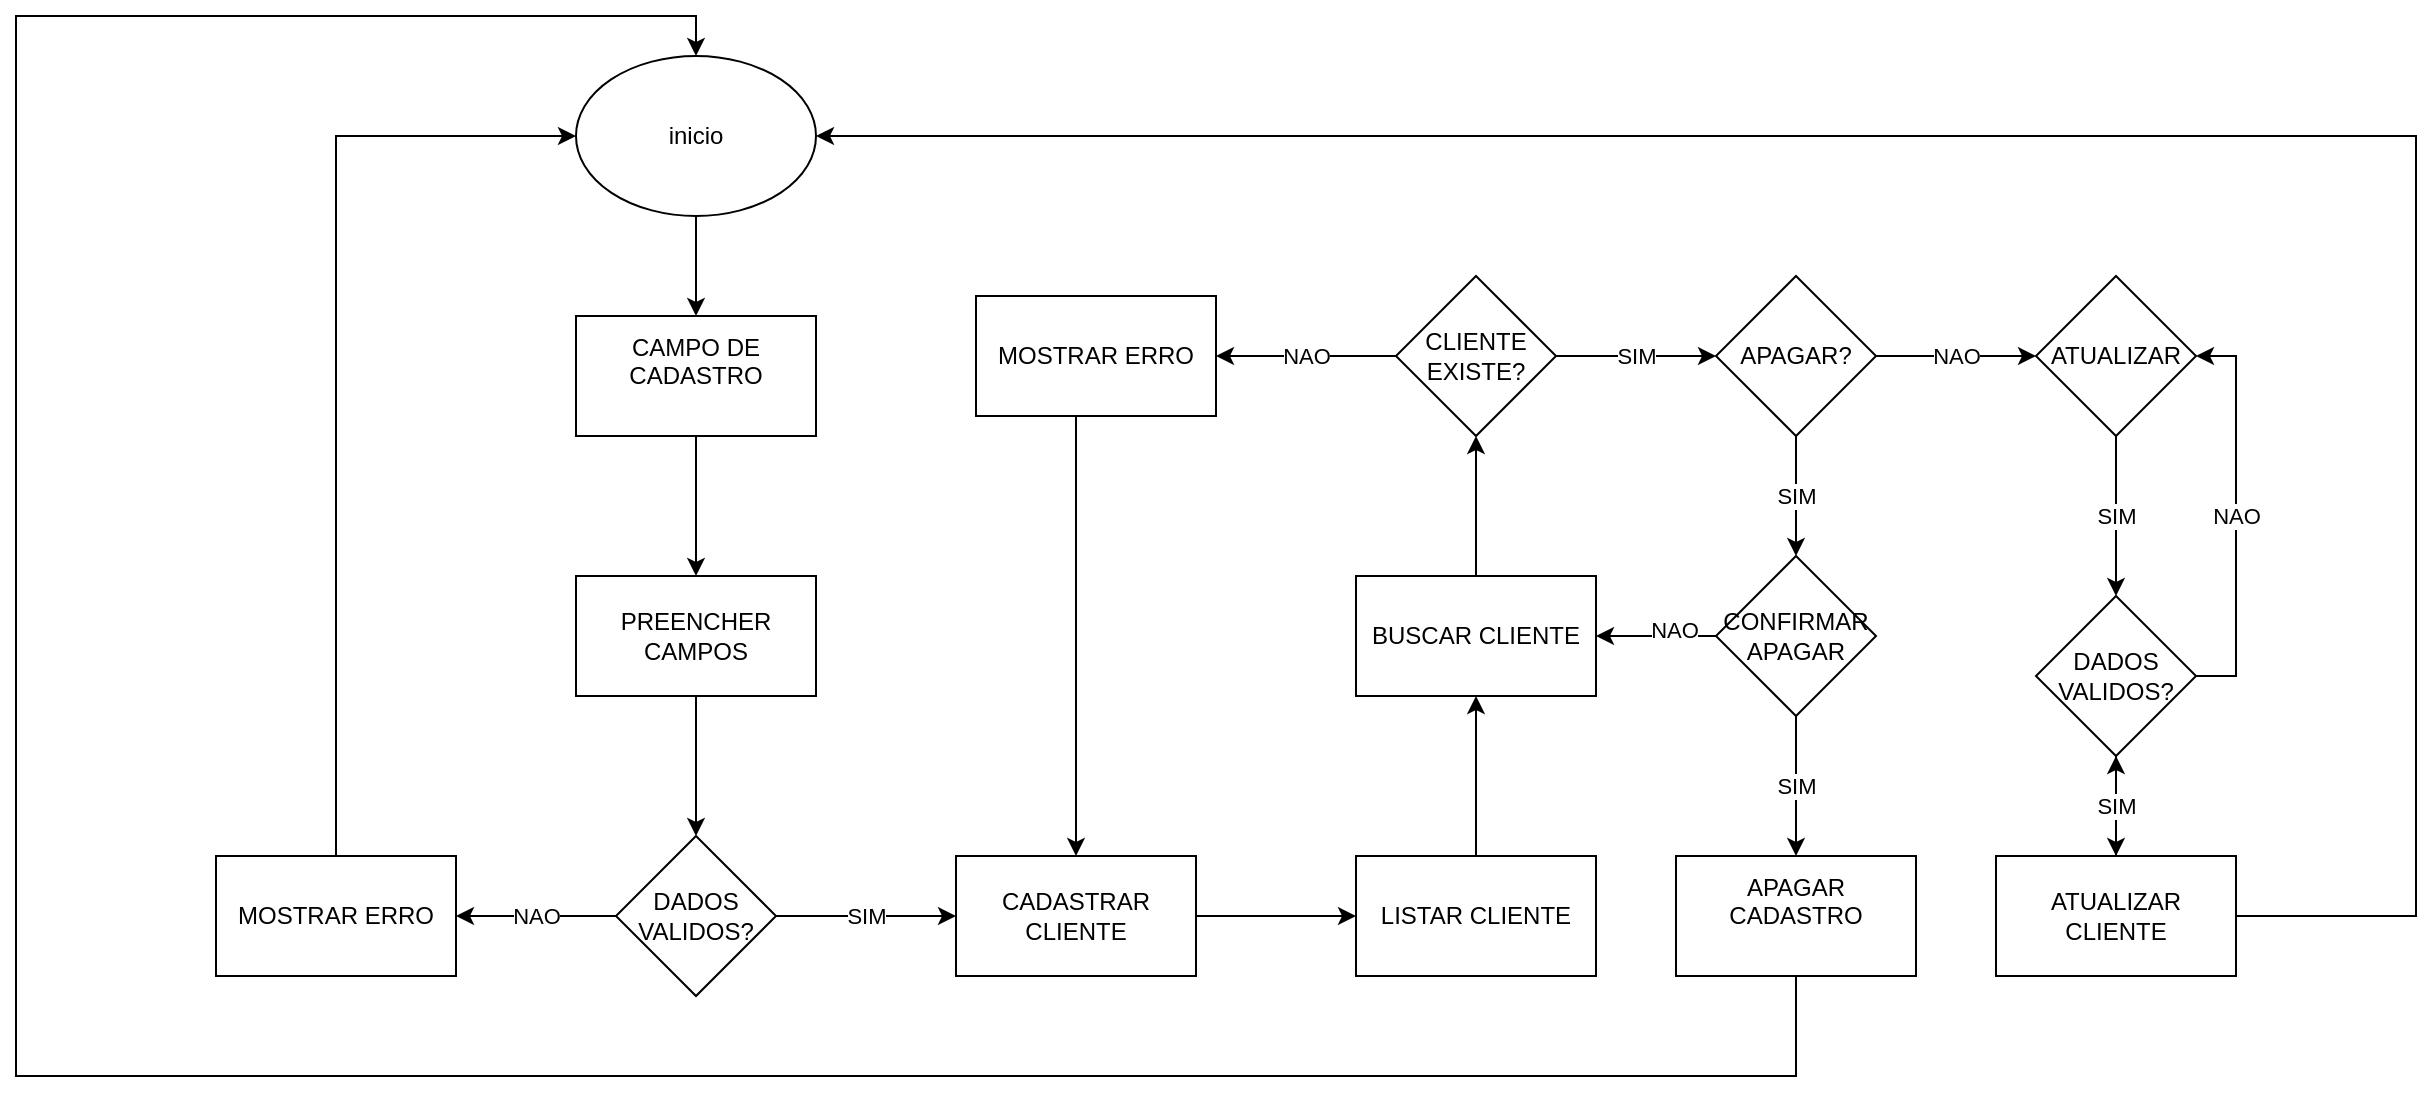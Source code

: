 <mxfile version="24.4.13" type="device">
  <diagram name="Página-1" id="f99ilUiZsLSfRynnn5l8">
    <mxGraphModel dx="1434" dy="1951" grid="1" gridSize="10" guides="1" tooltips="1" connect="1" arrows="1" fold="1" page="1" pageScale="1" pageWidth="827" pageHeight="1169" math="0" shadow="0">
      <root>
        <mxCell id="0" />
        <mxCell id="1" parent="0" />
        <mxCell id="jl88kithJ3bsDOnueBaD-16" value="" style="edgeStyle=orthogonalEdgeStyle;rounded=0;orthogonalLoop=1;jettySize=auto;html=1;" edge="1" parent="1" source="jl88kithJ3bsDOnueBaD-17" target="jl88kithJ3bsDOnueBaD-19">
          <mxGeometry relative="1" as="geometry" />
        </mxCell>
        <mxCell id="jl88kithJ3bsDOnueBaD-17" value="&lt;font style=&quot;vertical-align: inherit;&quot;&gt;&lt;font style=&quot;vertical-align: inherit;&quot;&gt;inicio&lt;/font&gt;&lt;/font&gt;" style="ellipse;whiteSpace=wrap;html=1;" vertex="1" parent="1">
          <mxGeometry x="370" y="-330" width="120" height="80" as="geometry" />
        </mxCell>
        <mxCell id="jl88kithJ3bsDOnueBaD-18" value="" style="edgeStyle=orthogonalEdgeStyle;rounded=0;orthogonalLoop=1;jettySize=auto;html=1;" edge="1" parent="1" source="jl88kithJ3bsDOnueBaD-19" target="jl88kithJ3bsDOnueBaD-21">
          <mxGeometry relative="1" as="geometry" />
        </mxCell>
        <mxCell id="jl88kithJ3bsDOnueBaD-19" value="&lt;font style=&quot;vertical-align: inherit;&quot;&gt;&lt;font style=&quot;vertical-align: inherit;&quot;&gt;CAMPO DE CADASTRO&lt;/font&gt;&lt;/font&gt;&lt;div&gt;&lt;font style=&quot;vertical-align: inherit;&quot;&gt;&lt;font style=&quot;vertical-align: inherit;&quot;&gt;&lt;br&gt;&lt;/font&gt;&lt;/font&gt;&lt;/div&gt;" style="whiteSpace=wrap;html=1;" vertex="1" parent="1">
          <mxGeometry x="370" y="-200" width="120" height="60" as="geometry" />
        </mxCell>
        <mxCell id="jl88kithJ3bsDOnueBaD-20" value="" style="edgeStyle=orthogonalEdgeStyle;rounded=0;orthogonalLoop=1;jettySize=auto;html=1;" edge="1" parent="1" source="jl88kithJ3bsDOnueBaD-21" target="jl88kithJ3bsDOnueBaD-24">
          <mxGeometry relative="1" as="geometry" />
        </mxCell>
        <mxCell id="jl88kithJ3bsDOnueBaD-21" value="&lt;font style=&quot;vertical-align: inherit;&quot;&gt;&lt;font style=&quot;vertical-align: inherit;&quot;&gt;PREENCHER CAMPOS&lt;/font&gt;&lt;/font&gt;" style="whiteSpace=wrap;html=1;" vertex="1" parent="1">
          <mxGeometry x="370" y="-70" width="120" height="60" as="geometry" />
        </mxCell>
        <mxCell id="jl88kithJ3bsDOnueBaD-22" value="&lt;font style=&quot;vertical-align: inherit;&quot;&gt;&lt;font style=&quot;vertical-align: inherit;&quot;&gt;SIM&lt;/font&gt;&lt;/font&gt;" style="edgeStyle=orthogonalEdgeStyle;rounded=0;orthogonalLoop=1;jettySize=auto;html=1;" edge="1" parent="1" source="jl88kithJ3bsDOnueBaD-24" target="jl88kithJ3bsDOnueBaD-26">
          <mxGeometry relative="1" as="geometry" />
        </mxCell>
        <mxCell id="jl88kithJ3bsDOnueBaD-23" value="&lt;font style=&quot;vertical-align: inherit;&quot;&gt;&lt;font style=&quot;vertical-align: inherit;&quot;&gt;NAO&lt;/font&gt;&lt;/font&gt;" style="edgeStyle=orthogonalEdgeStyle;rounded=0;orthogonalLoop=1;jettySize=auto;html=1;" edge="1" parent="1" source="jl88kithJ3bsDOnueBaD-24" target="jl88kithJ3bsDOnueBaD-30">
          <mxGeometry relative="1" as="geometry" />
        </mxCell>
        <mxCell id="jl88kithJ3bsDOnueBaD-24" value="&lt;font style=&quot;vertical-align: inherit;&quot;&gt;&lt;font style=&quot;vertical-align: inherit;&quot;&gt;DADOS VALIDOS?&lt;/font&gt;&lt;/font&gt;" style="rhombus;whiteSpace=wrap;html=1;" vertex="1" parent="1">
          <mxGeometry x="390" y="60" width="80" height="80" as="geometry" />
        </mxCell>
        <mxCell id="jl88kithJ3bsDOnueBaD-25" value="" style="edgeStyle=orthogonalEdgeStyle;rounded=0;orthogonalLoop=1;jettySize=auto;html=1;" edge="1" parent="1" source="jl88kithJ3bsDOnueBaD-26" target="jl88kithJ3bsDOnueBaD-28">
          <mxGeometry relative="1" as="geometry" />
        </mxCell>
        <mxCell id="jl88kithJ3bsDOnueBaD-26" value="&lt;font style=&quot;vertical-align: inherit;&quot;&gt;&lt;font style=&quot;vertical-align: inherit;&quot;&gt;&lt;font style=&quot;vertical-align: inherit;&quot;&gt;&lt;font style=&quot;vertical-align: inherit;&quot;&gt;CADASTRAR CLIENTE&lt;/font&gt;&lt;/font&gt;&lt;/font&gt;&lt;/font&gt;" style="whiteSpace=wrap;html=1;" vertex="1" parent="1">
          <mxGeometry x="560" y="70" width="120" height="60" as="geometry" />
        </mxCell>
        <mxCell id="jl88kithJ3bsDOnueBaD-27" value="" style="edgeStyle=orthogonalEdgeStyle;rounded=0;orthogonalLoop=1;jettySize=auto;html=1;" edge="1" parent="1" source="jl88kithJ3bsDOnueBaD-28" target="jl88kithJ3bsDOnueBaD-32">
          <mxGeometry relative="1" as="geometry" />
        </mxCell>
        <mxCell id="jl88kithJ3bsDOnueBaD-28" value="LISTAR CLIENTE" style="whiteSpace=wrap;html=1;" vertex="1" parent="1">
          <mxGeometry x="760" y="70" width="120" height="60" as="geometry" />
        </mxCell>
        <mxCell id="jl88kithJ3bsDOnueBaD-29" style="edgeStyle=orthogonalEdgeStyle;rounded=0;orthogonalLoop=1;jettySize=auto;html=1;entryX=0;entryY=0.5;entryDx=0;entryDy=0;" edge="1" parent="1" source="jl88kithJ3bsDOnueBaD-30" target="jl88kithJ3bsDOnueBaD-17">
          <mxGeometry relative="1" as="geometry">
            <Array as="points">
              <mxPoint x="250" y="-290" />
            </Array>
          </mxGeometry>
        </mxCell>
        <mxCell id="jl88kithJ3bsDOnueBaD-30" value="&lt;font style=&quot;vertical-align: inherit;&quot;&gt;&lt;font style=&quot;vertical-align: inherit;&quot;&gt;MOSTRAR ERRO&lt;/font&gt;&lt;/font&gt;" style="whiteSpace=wrap;html=1;" vertex="1" parent="1">
          <mxGeometry x="190" y="70" width="120" height="60" as="geometry" />
        </mxCell>
        <mxCell id="jl88kithJ3bsDOnueBaD-31" value="" style="edgeStyle=orthogonalEdgeStyle;rounded=0;orthogonalLoop=1;jettySize=auto;html=1;" edge="1" parent="1" source="jl88kithJ3bsDOnueBaD-32" target="jl88kithJ3bsDOnueBaD-35">
          <mxGeometry relative="1" as="geometry" />
        </mxCell>
        <mxCell id="jl88kithJ3bsDOnueBaD-32" value="&lt;div&gt;&lt;font style=&quot;vertical-align: inherit;&quot;&gt;&lt;font style=&quot;vertical-align: inherit;&quot;&gt;&lt;font style=&quot;vertical-align: inherit;&quot;&gt;&lt;font style=&quot;vertical-align: inherit;&quot;&gt;BUSCAR CLIENTE&lt;/font&gt;&lt;/font&gt;&lt;/font&gt;&lt;/font&gt;&lt;/div&gt;" style="whiteSpace=wrap;html=1;" vertex="1" parent="1">
          <mxGeometry x="760" y="-70" width="120" height="60" as="geometry" />
        </mxCell>
        <mxCell id="jl88kithJ3bsDOnueBaD-33" value="&lt;font style=&quot;vertical-align: inherit;&quot;&gt;&lt;font style=&quot;vertical-align: inherit;&quot;&gt;NAO&lt;/font&gt;&lt;/font&gt;" style="edgeStyle=orthogonalEdgeStyle;rounded=0;orthogonalLoop=1;jettySize=auto;html=1;" edge="1" parent="1" source="jl88kithJ3bsDOnueBaD-35" target="jl88kithJ3bsDOnueBaD-37">
          <mxGeometry relative="1" as="geometry" />
        </mxCell>
        <mxCell id="jl88kithJ3bsDOnueBaD-34" value="SIM" style="edgeStyle=orthogonalEdgeStyle;rounded=0;orthogonalLoop=1;jettySize=auto;html=1;" edge="1" parent="1" source="jl88kithJ3bsDOnueBaD-35" target="jl88kithJ3bsDOnueBaD-40">
          <mxGeometry relative="1" as="geometry" />
        </mxCell>
        <mxCell id="jl88kithJ3bsDOnueBaD-35" value="&lt;font style=&quot;vertical-align: inherit;&quot;&gt;&lt;font style=&quot;vertical-align: inherit;&quot;&gt;CLIENTE EXISTE?&lt;/font&gt;&lt;/font&gt;" style="rhombus;whiteSpace=wrap;html=1;" vertex="1" parent="1">
          <mxGeometry x="780" y="-220" width="80" height="80" as="geometry" />
        </mxCell>
        <mxCell id="jl88kithJ3bsDOnueBaD-36" style="edgeStyle=orthogonalEdgeStyle;rounded=0;orthogonalLoop=1;jettySize=auto;html=1;entryX=0.5;entryY=0;entryDx=0;entryDy=0;" edge="1" parent="1" source="jl88kithJ3bsDOnueBaD-37" target="jl88kithJ3bsDOnueBaD-26">
          <mxGeometry relative="1" as="geometry">
            <mxPoint x="630" y="10" as="targetPoint" />
            <Array as="points">
              <mxPoint x="620" y="-90" />
              <mxPoint x="620" y="-90" />
            </Array>
          </mxGeometry>
        </mxCell>
        <mxCell id="jl88kithJ3bsDOnueBaD-37" value="&lt;font style=&quot;vertical-align: inherit;&quot;&gt;&lt;font style=&quot;vertical-align: inherit;&quot;&gt;MOSTRAR ERRO&lt;/font&gt;&lt;/font&gt;" style="whiteSpace=wrap;html=1;" vertex="1" parent="1">
          <mxGeometry x="570" y="-210" width="120" height="60" as="geometry" />
        </mxCell>
        <mxCell id="jl88kithJ3bsDOnueBaD-38" value="SIM" style="edgeStyle=orthogonalEdgeStyle;rounded=0;orthogonalLoop=1;jettySize=auto;html=1;" edge="1" parent="1" source="jl88kithJ3bsDOnueBaD-40" target="jl88kithJ3bsDOnueBaD-44">
          <mxGeometry relative="1" as="geometry" />
        </mxCell>
        <mxCell id="jl88kithJ3bsDOnueBaD-39" value="NAO" style="edgeStyle=orthogonalEdgeStyle;rounded=0;orthogonalLoop=1;jettySize=auto;html=1;" edge="1" parent="1" source="jl88kithJ3bsDOnueBaD-40" target="jl88kithJ3bsDOnueBaD-46">
          <mxGeometry relative="1" as="geometry" />
        </mxCell>
        <mxCell id="jl88kithJ3bsDOnueBaD-40" value="APAGAR?" style="rhombus;whiteSpace=wrap;html=1;" vertex="1" parent="1">
          <mxGeometry x="940" y="-220" width="80" height="80" as="geometry" />
        </mxCell>
        <mxCell id="jl88kithJ3bsDOnueBaD-41" value="SIM" style="edgeStyle=orthogonalEdgeStyle;rounded=0;orthogonalLoop=1;jettySize=auto;html=1;" edge="1" parent="1" source="jl88kithJ3bsDOnueBaD-44" target="jl88kithJ3bsDOnueBaD-48">
          <mxGeometry relative="1" as="geometry" />
        </mxCell>
        <mxCell id="jl88kithJ3bsDOnueBaD-42" value="" style="edgeStyle=orthogonalEdgeStyle;rounded=0;orthogonalLoop=1;jettySize=auto;html=1;" edge="1" parent="1" source="jl88kithJ3bsDOnueBaD-44" target="jl88kithJ3bsDOnueBaD-32">
          <mxGeometry relative="1" as="geometry" />
        </mxCell>
        <mxCell id="jl88kithJ3bsDOnueBaD-43" value="NAO" style="edgeLabel;html=1;align=center;verticalAlign=middle;resizable=0;points=[];" vertex="1" connectable="0" parent="jl88kithJ3bsDOnueBaD-42">
          <mxGeometry x="-0.3" y="-3" relative="1" as="geometry">
            <mxPoint as="offset" />
          </mxGeometry>
        </mxCell>
        <mxCell id="jl88kithJ3bsDOnueBaD-44" value="CONFIRMAR&lt;div&gt;APAGAR&lt;/div&gt;" style="rhombus;whiteSpace=wrap;html=1;" vertex="1" parent="1">
          <mxGeometry x="940" y="-80" width="80" height="80" as="geometry" />
        </mxCell>
        <mxCell id="jl88kithJ3bsDOnueBaD-45" value="SIM" style="edgeStyle=orthogonalEdgeStyle;rounded=0;orthogonalLoop=1;jettySize=auto;html=1;" edge="1" parent="1" source="jl88kithJ3bsDOnueBaD-46" target="jl88kithJ3bsDOnueBaD-51">
          <mxGeometry relative="1" as="geometry" />
        </mxCell>
        <mxCell id="jl88kithJ3bsDOnueBaD-46" value="ATUALIZAR" style="rhombus;whiteSpace=wrap;html=1;" vertex="1" parent="1">
          <mxGeometry x="1100" y="-220" width="80" height="80" as="geometry" />
        </mxCell>
        <mxCell id="jl88kithJ3bsDOnueBaD-47" style="edgeStyle=orthogonalEdgeStyle;rounded=0;orthogonalLoop=1;jettySize=auto;html=1;entryX=0.5;entryY=0;entryDx=0;entryDy=0;" edge="1" parent="1" source="jl88kithJ3bsDOnueBaD-48" target="jl88kithJ3bsDOnueBaD-17">
          <mxGeometry relative="1" as="geometry">
            <Array as="points">
              <mxPoint x="980" y="180" />
              <mxPoint x="90" y="180" />
              <mxPoint x="90" y="-350" />
              <mxPoint x="430" y="-350" />
            </Array>
          </mxGeometry>
        </mxCell>
        <mxCell id="jl88kithJ3bsDOnueBaD-48" value="APAGAR CADASTRO&lt;div&gt;&lt;br&gt;&lt;/div&gt;" style="whiteSpace=wrap;html=1;" vertex="1" parent="1">
          <mxGeometry x="920" y="70" width="120" height="60" as="geometry" />
        </mxCell>
        <mxCell id="jl88kithJ3bsDOnueBaD-49" value="NAO" style="edgeStyle=orthogonalEdgeStyle;rounded=0;orthogonalLoop=1;jettySize=auto;html=1;entryX=1;entryY=0.5;entryDx=0;entryDy=0;" edge="1" parent="1" source="jl88kithJ3bsDOnueBaD-51" target="jl88kithJ3bsDOnueBaD-46">
          <mxGeometry relative="1" as="geometry">
            <Array as="points">
              <mxPoint x="1200" y="-20" />
              <mxPoint x="1200" y="-180" />
            </Array>
          </mxGeometry>
        </mxCell>
        <mxCell id="jl88kithJ3bsDOnueBaD-50" value="" style="edgeStyle=orthogonalEdgeStyle;rounded=0;orthogonalLoop=1;jettySize=auto;html=1;" edge="1" parent="1" source="jl88kithJ3bsDOnueBaD-51" target="jl88kithJ3bsDOnueBaD-54">
          <mxGeometry relative="1" as="geometry" />
        </mxCell>
        <mxCell id="jl88kithJ3bsDOnueBaD-51" value="DADOS VALIDOS?" style="rhombus;whiteSpace=wrap;html=1;" vertex="1" parent="1">
          <mxGeometry x="1100" y="-60" width="80" height="80" as="geometry" />
        </mxCell>
        <mxCell id="jl88kithJ3bsDOnueBaD-52" value="SIM" style="edgeStyle=orthogonalEdgeStyle;rounded=0;orthogonalLoop=1;jettySize=auto;html=1;" edge="1" parent="1" source="jl88kithJ3bsDOnueBaD-54" target="jl88kithJ3bsDOnueBaD-51">
          <mxGeometry relative="1" as="geometry" />
        </mxCell>
        <mxCell id="jl88kithJ3bsDOnueBaD-53" style="edgeStyle=orthogonalEdgeStyle;rounded=0;orthogonalLoop=1;jettySize=auto;html=1;entryX=1;entryY=0.5;entryDx=0;entryDy=0;" edge="1" parent="1" source="jl88kithJ3bsDOnueBaD-54" target="jl88kithJ3bsDOnueBaD-17">
          <mxGeometry relative="1" as="geometry">
            <Array as="points">
              <mxPoint x="1290" y="100" />
              <mxPoint x="1290" y="-290" />
            </Array>
          </mxGeometry>
        </mxCell>
        <mxCell id="jl88kithJ3bsDOnueBaD-54" value="ATUALIZAR CLIENTE" style="whiteSpace=wrap;html=1;" vertex="1" parent="1">
          <mxGeometry x="1080" y="70" width="120" height="60" as="geometry" />
        </mxCell>
      </root>
    </mxGraphModel>
  </diagram>
</mxfile>
